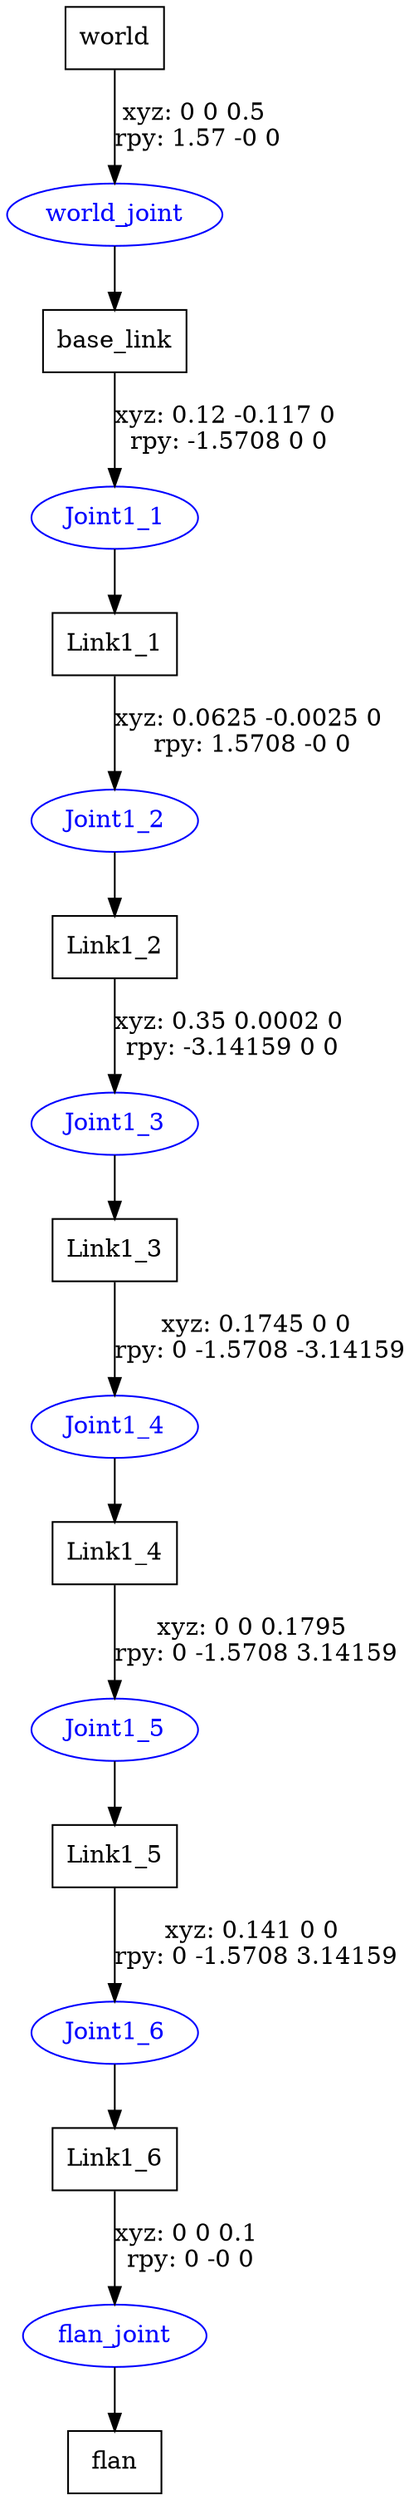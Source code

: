 digraph G {
node [shape=box];
"world" [label="world"];
"base_link" [label="base_link"];
"Link1_1" [label="Link1_1"];
"Link1_2" [label="Link1_2"];
"Link1_3" [label="Link1_3"];
"Link1_4" [label="Link1_4"];
"Link1_5" [label="Link1_5"];
"Link1_6" [label="Link1_6"];
"flan" [label="flan"];
node [shape=ellipse, color=blue, fontcolor=blue];
"world" -> "world_joint" [label="xyz: 0 0 0.5 \nrpy: 1.57 -0 0"]
"world_joint" -> "base_link"
"base_link" -> "Joint1_1" [label="xyz: 0.12 -0.117 0 \nrpy: -1.5708 0 0"]
"Joint1_1" -> "Link1_1"
"Link1_1" -> "Joint1_2" [label="xyz: 0.0625 -0.0025 0 \nrpy: 1.5708 -0 0"]
"Joint1_2" -> "Link1_2"
"Link1_2" -> "Joint1_3" [label="xyz: 0.35 0.0002 0 \nrpy: -3.14159 0 0"]
"Joint1_3" -> "Link1_3"
"Link1_3" -> "Joint1_4" [label="xyz: 0.1745 0 0 \nrpy: 0 -1.5708 -3.14159"]
"Joint1_4" -> "Link1_4"
"Link1_4" -> "Joint1_5" [label="xyz: 0 0 0.1795 \nrpy: 0 -1.5708 3.14159"]
"Joint1_5" -> "Link1_5"
"Link1_5" -> "Joint1_6" [label="xyz: 0.141 0 0 \nrpy: 0 -1.5708 3.14159"]
"Joint1_6" -> "Link1_6"
"Link1_6" -> "flan_joint" [label="xyz: 0 0 0.1 \nrpy: 0 -0 0"]
"flan_joint" -> "flan"
}
